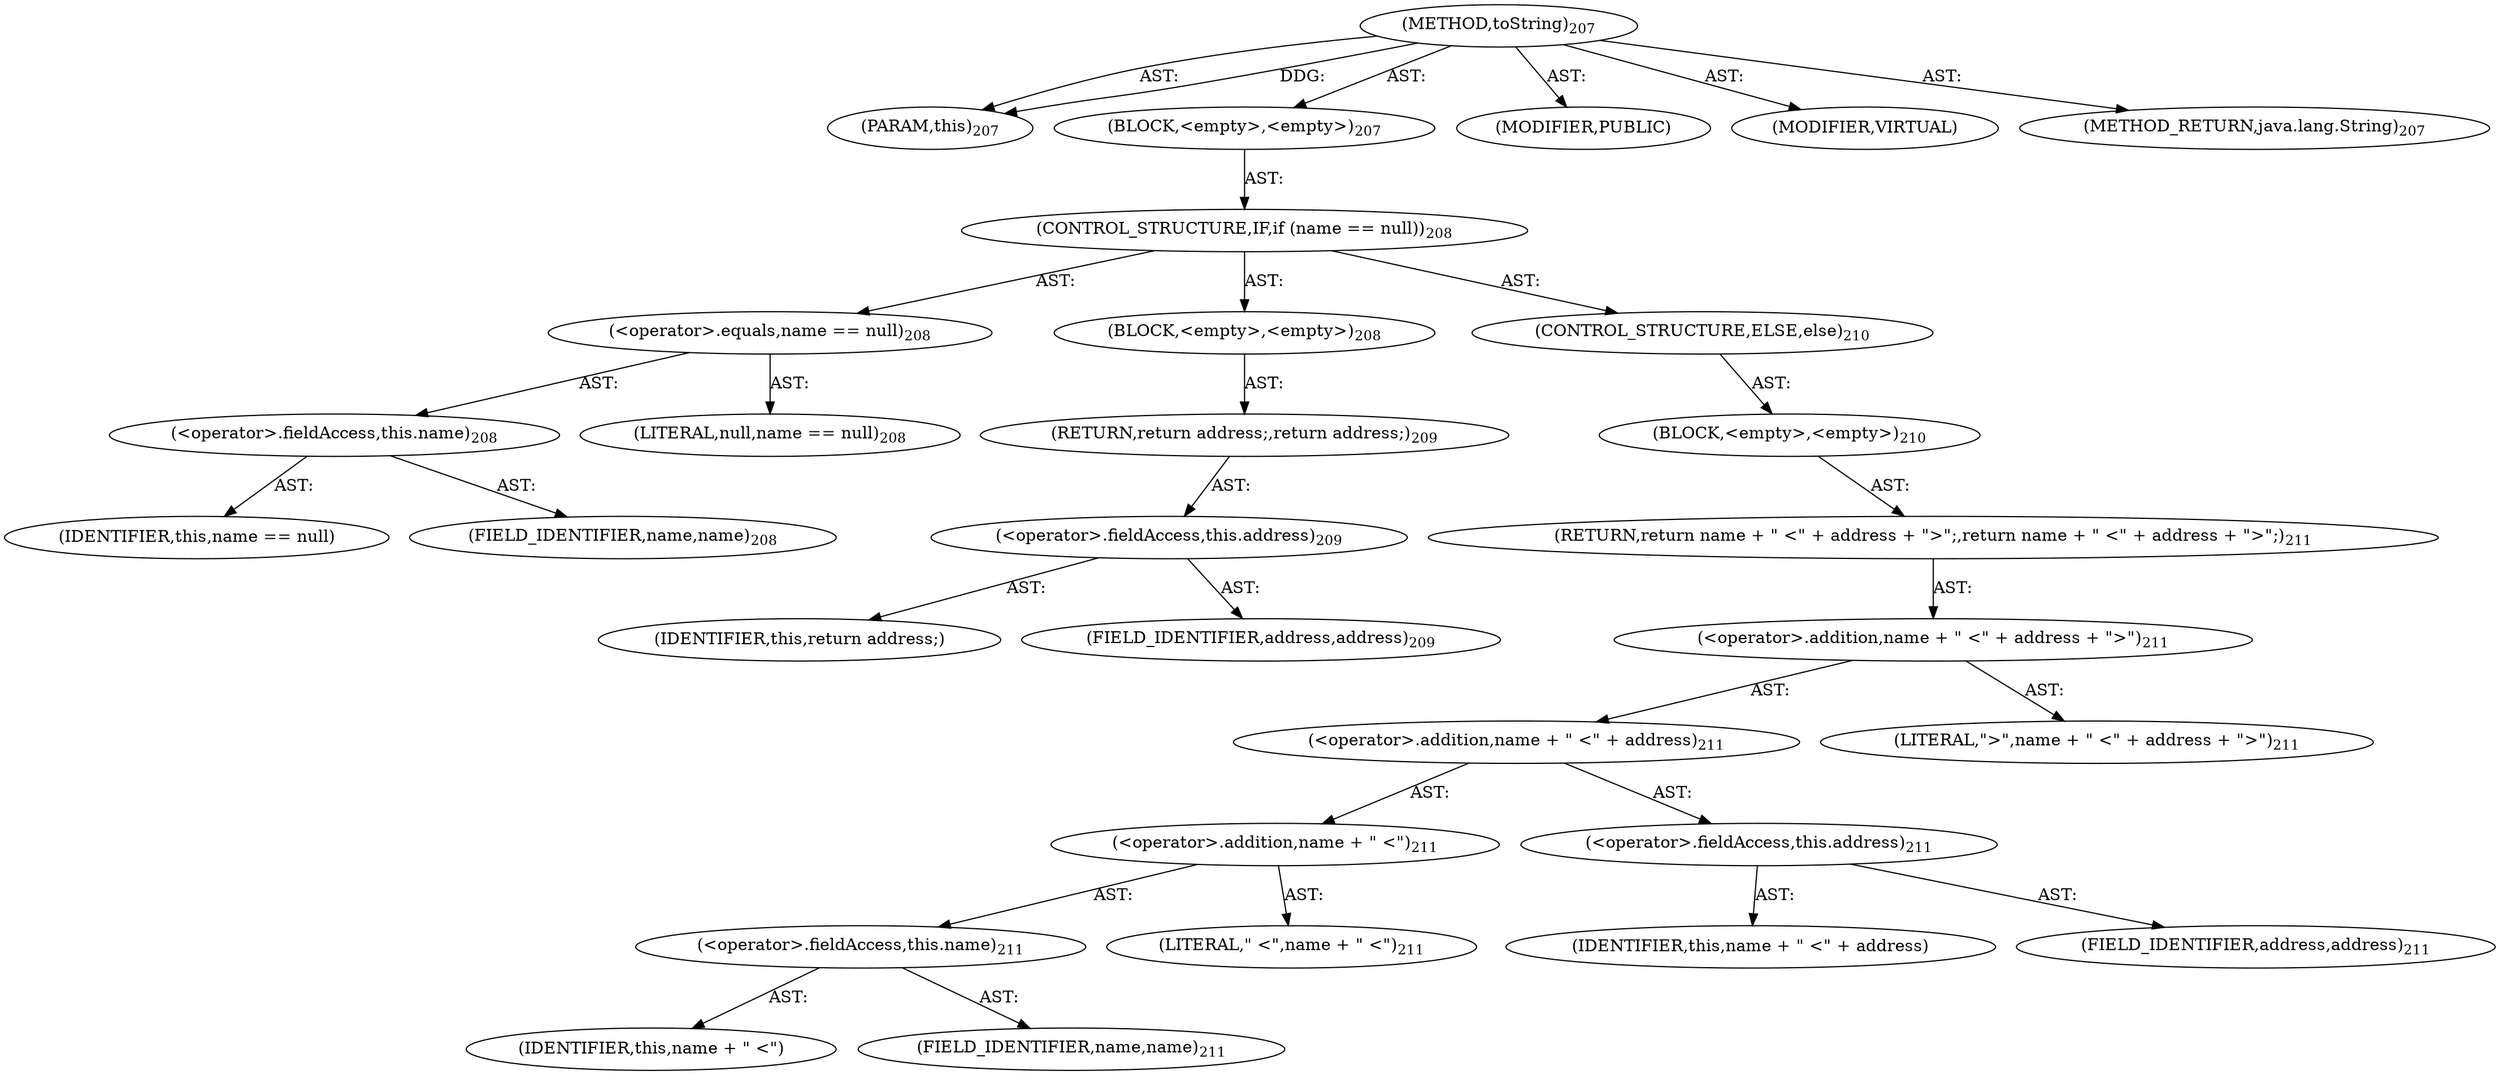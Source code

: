 digraph "toString" {  
"111669149701" [label = <(METHOD,toString)<SUB>207</SUB>> ]
"115964117002" [label = <(PARAM,this)<SUB>207</SUB>> ]
"25769803801" [label = <(BLOCK,&lt;empty&gt;,&lt;empty&gt;)<SUB>207</SUB>> ]
"47244640276" [label = <(CONTROL_STRUCTURE,IF,if (name == null))<SUB>208</SUB>> ]
"30064771195" [label = <(&lt;operator&gt;.equals,name == null)<SUB>208</SUB>> ]
"30064771196" [label = <(&lt;operator&gt;.fieldAccess,this.name)<SUB>208</SUB>> ]
"68719476848" [label = <(IDENTIFIER,this,name == null)> ]
"55834574856" [label = <(FIELD_IDENTIFIER,name,name)<SUB>208</SUB>> ]
"90194313270" [label = <(LITERAL,null,name == null)<SUB>208</SUB>> ]
"25769803802" [label = <(BLOCK,&lt;empty&gt;,&lt;empty&gt;)<SUB>208</SUB>> ]
"146028888066" [label = <(RETURN,return address;,return address;)<SUB>209</SUB>> ]
"30064771197" [label = <(&lt;operator&gt;.fieldAccess,this.address)<SUB>209</SUB>> ]
"68719476849" [label = <(IDENTIFIER,this,return address;)> ]
"55834574857" [label = <(FIELD_IDENTIFIER,address,address)<SUB>209</SUB>> ]
"47244640277" [label = <(CONTROL_STRUCTURE,ELSE,else)<SUB>210</SUB>> ]
"25769803803" [label = <(BLOCK,&lt;empty&gt;,&lt;empty&gt;)<SUB>210</SUB>> ]
"146028888067" [label = <(RETURN,return name + &quot; &lt;&quot; + address + &quot;&gt;&quot;;,return name + &quot; &lt;&quot; + address + &quot;&gt;&quot;;)<SUB>211</SUB>> ]
"30064771198" [label = <(&lt;operator&gt;.addition,name + &quot; &lt;&quot; + address + &quot;&gt;&quot;)<SUB>211</SUB>> ]
"30064771199" [label = <(&lt;operator&gt;.addition,name + &quot; &lt;&quot; + address)<SUB>211</SUB>> ]
"30064771200" [label = <(&lt;operator&gt;.addition,name + &quot; &lt;&quot;)<SUB>211</SUB>> ]
"30064771201" [label = <(&lt;operator&gt;.fieldAccess,this.name)<SUB>211</SUB>> ]
"68719476850" [label = <(IDENTIFIER,this,name + &quot; &lt;&quot;)> ]
"55834574858" [label = <(FIELD_IDENTIFIER,name,name)<SUB>211</SUB>> ]
"90194313271" [label = <(LITERAL,&quot; &lt;&quot;,name + &quot; &lt;&quot;)<SUB>211</SUB>> ]
"30064771202" [label = <(&lt;operator&gt;.fieldAccess,this.address)<SUB>211</SUB>> ]
"68719476851" [label = <(IDENTIFIER,this,name + &quot; &lt;&quot; + address)> ]
"55834574859" [label = <(FIELD_IDENTIFIER,address,address)<SUB>211</SUB>> ]
"90194313272" [label = <(LITERAL,&quot;&gt;&quot;,name + &quot; &lt;&quot; + address + &quot;&gt;&quot;)<SUB>211</SUB>> ]
"133143986188" [label = <(MODIFIER,PUBLIC)> ]
"133143986189" [label = <(MODIFIER,VIRTUAL)> ]
"128849018885" [label = <(METHOD_RETURN,java.lang.String)<SUB>207</SUB>> ]
  "111669149701" -> "115964117002"  [ label = "AST: "] 
  "111669149701" -> "25769803801"  [ label = "AST: "] 
  "111669149701" -> "133143986188"  [ label = "AST: "] 
  "111669149701" -> "133143986189"  [ label = "AST: "] 
  "111669149701" -> "128849018885"  [ label = "AST: "] 
  "25769803801" -> "47244640276"  [ label = "AST: "] 
  "47244640276" -> "30064771195"  [ label = "AST: "] 
  "47244640276" -> "25769803802"  [ label = "AST: "] 
  "47244640276" -> "47244640277"  [ label = "AST: "] 
  "30064771195" -> "30064771196"  [ label = "AST: "] 
  "30064771195" -> "90194313270"  [ label = "AST: "] 
  "30064771196" -> "68719476848"  [ label = "AST: "] 
  "30064771196" -> "55834574856"  [ label = "AST: "] 
  "25769803802" -> "146028888066"  [ label = "AST: "] 
  "146028888066" -> "30064771197"  [ label = "AST: "] 
  "30064771197" -> "68719476849"  [ label = "AST: "] 
  "30064771197" -> "55834574857"  [ label = "AST: "] 
  "47244640277" -> "25769803803"  [ label = "AST: "] 
  "25769803803" -> "146028888067"  [ label = "AST: "] 
  "146028888067" -> "30064771198"  [ label = "AST: "] 
  "30064771198" -> "30064771199"  [ label = "AST: "] 
  "30064771198" -> "90194313272"  [ label = "AST: "] 
  "30064771199" -> "30064771200"  [ label = "AST: "] 
  "30064771199" -> "30064771202"  [ label = "AST: "] 
  "30064771200" -> "30064771201"  [ label = "AST: "] 
  "30064771200" -> "90194313271"  [ label = "AST: "] 
  "30064771201" -> "68719476850"  [ label = "AST: "] 
  "30064771201" -> "55834574858"  [ label = "AST: "] 
  "30064771202" -> "68719476851"  [ label = "AST: "] 
  "30064771202" -> "55834574859"  [ label = "AST: "] 
  "111669149701" -> "115964117002"  [ label = "DDG: "] 
}
